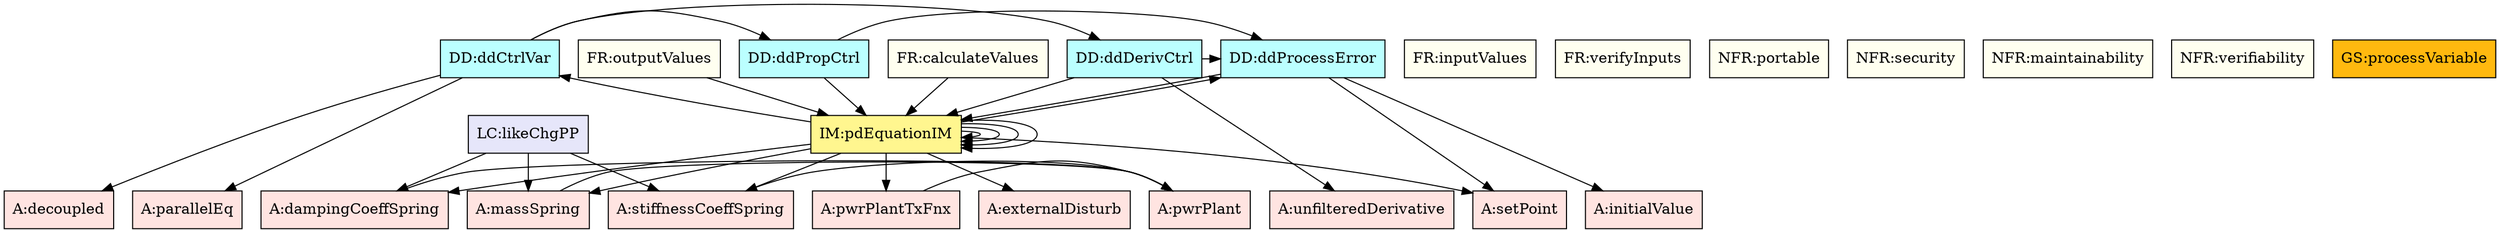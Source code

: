 digraph allvsall {
	pwrPlantTxFnx -> pwrPlant;
	massSpring -> pwrPlant;
	dampingCoeffSpring -> pwrPlant;
	stiffnessCoeffSpring -> pwrPlant;
	qdProcessErrorFD -> setPoint;
	qdProcessErrorFD -> initialValue;
	qdProcessErrorFD -> theory:laplaceRC;
	qdPropControlFD -> qdProcessErrorFD;
	qdPropControlFD -> theory:laplaceRC;
	qdDerivativeControlFD -> unfilteredDerivative;
	qdDerivativeControlFD -> qdProcessErrorFD;
	qdDerivativeControlFD -> theory:laplaceRC;
	qdCtrlVarFD -> decoupled;
	qdCtrlVarFD -> parallelEq;
	qdCtrlVarFD -> qdPropControlFD;
	qdCtrlVarFD -> qdDerivativeControlFD;
	theory:tmSOSystemRC -> pwrPlantTxFnx;
	theory:gdPowerPlantRC -> externalDisturb;
	theory:gdPowerPlantRC -> massSpring;
	theory:gdPowerPlantRC -> dampingCoeffSpring;
	theory:gdPowerPlantRC -> stiffnessCoeffSpring;
	theory:gdPowerPlantRC -> theory:laplaceRC;
	theory:gdPowerPlantRC -> theory:tmSOSystemRC;
	theory:imPDRC -> setPoint;
	theory:imPDRC -> qdProcessErrorFD;
	theory:imPDRC -> qdCtrlVarFD;
	theory:imPDRC -> theory:invLaplaceRC;
	theory:imPDRC -> theory:gdPowerPlantRC;
	calculateValues -> theory:imPDRC;
	outputValues -> theory:imPDRC;
	likeChgPP -> massSpring;
	likeChgPP -> dampingCoeffSpring;
	likeChgPP -> stiffnessCoeffSpring;


	pwrPlant	[shape=box, color=black, style=filled, fillcolor=mistyrose, label="A:pwrPlant"];
	decoupled	[shape=box, color=black, style=filled, fillcolor=mistyrose, label="A:decoupled"];
	setPoint	[shape=box, color=black, style=filled, fillcolor=mistyrose, label="A:setPoint"];
	externalDisturb	[shape=box, color=black, style=filled, fillcolor=mistyrose, label="A:externalDisturb"];
	initialValue	[shape=box, color=black, style=filled, fillcolor=mistyrose, label="A:initialValue"];
	parallelEq	[shape=box, color=black, style=filled, fillcolor=mistyrose, label="A:parallelEq"];
	unfilteredDerivative	[shape=box, color=black, style=filled, fillcolor=mistyrose, label="A:unfilteredDerivative"];
	pwrPlantTxFnx	[shape=box, color=black, style=filled, fillcolor=mistyrose, label="A:pwrPlantTxFnx"];
	massSpring	[shape=box, color=black, style=filled, fillcolor=mistyrose, label="A:massSpring"];
	dampingCoeffSpring	[shape=box, color=black, style=filled, fillcolor=mistyrose, label="A:dampingCoeffSpring"];
	stiffnessCoeffSpring	[shape=box, color=black, style=filled, fillcolor=mistyrose, label="A:stiffnessCoeffSpring"];

	subgraph A {
	rank="same"
	{pwrPlant, decoupled, setPoint, externalDisturb, initialValue, parallelEq, unfilteredDerivative, pwrPlantTxFnx, massSpring, dampingCoeffSpring, stiffnessCoeffSpring}
	}

	qdProcessErrorFD	[shape=box, color=black, style=filled, fillcolor=paleturquoise1, label="DD:ddProcessError"];
	qdPropControlFD	[shape=box, color=black, style=filled, fillcolor=paleturquoise1, label="DD:ddPropCtrl"];
	qdDerivativeControlFD	[shape=box, color=black, style=filled, fillcolor=paleturquoise1, label="DD:ddDerivCtrl"];
	qdCtrlVarFD	[shape=box, color=black, style=filled, fillcolor=paleturquoise1, label="DD:ddCtrlVar"];

	subgraph DD {
	rank="same"
	{qdProcessErrorFD, qdPropControlFD, qdDerivativeControlFD, qdCtrlVarFD}
	}

	theory:laplaceRC	[shape=box, color=black, style=filled, fillcolor=pink, label="TM:laplaceTransform"];
	theory:invLaplaceRC	[shape=box, color=black, style=filled, fillcolor=pink, label="TM:invLaplaceTransform"];
	theory:tmSOSystemRC	[shape=box, color=black, style=filled, fillcolor=pink, label="TM:tmSOSystem"];

	subgraph TM {
	rank="same"
	{theory:laplaceRC, theory:invLaplaceRC, theory:tmSOSystemRC}
	}

	theory:gdPowerPlantRC	[shape=box, color=black, style=filled, fillcolor=palegreen, label="GD:gdPowerPlant"];

	subgraph GD {
	rank="same"
	{theory:gdPowerPlantRC}
	}

	theory:imPDRC	[shape=box, color=black, style=filled, fillcolor=khaki1, label="IM:pdEquationIM"];

	subgraph IM {
	rank="same"
	{theory:imPDRC}
	}

	inputValues	[shape=box, color=black, style=filled, fillcolor=ivory, label="FR:inputValues"];
	verifyInputs	[shape=box, color=black, style=filled, fillcolor=ivory, label="FR:verifyInputs"];
	calculateValues	[shape=box, color=black, style=filled, fillcolor=ivory, label="FR:calculateValues"];
	outputValues	[shape=box, color=black, style=filled, fillcolor=ivory, label="FR:outputValues"];
	portable	[shape=box, color=black, style=filled, fillcolor=ivory, label="NFR:portable"];
	security	[shape=box, color=black, style=filled, fillcolor=ivory, label="NFR:security"];
	maintainability	[shape=box, color=black, style=filled, fillcolor=ivory, label="NFR:maintainability"];
	verifiability	[shape=box, color=black, style=filled, fillcolor=ivory, label="NFR:verifiability"];

	subgraph FR {
	rank="same"
	{inputValues, verifyInputs, calculateValues, outputValues, portable, security, maintainability, verifiability}
	}

	processVariable	[shape=box, color=black, style=filled, fillcolor=darkgoldenrod1, label="GS:processVariable"];

	subgraph GS {
	rank="same"
	{processVariable}
	}

	likeChgPP	[shape=box, color=black, style=filled, fillcolor=lavender, label="LC:likeChgPP"];

	subgraph LC {
	rank="same"
	{likeChgPP}
	}

}
